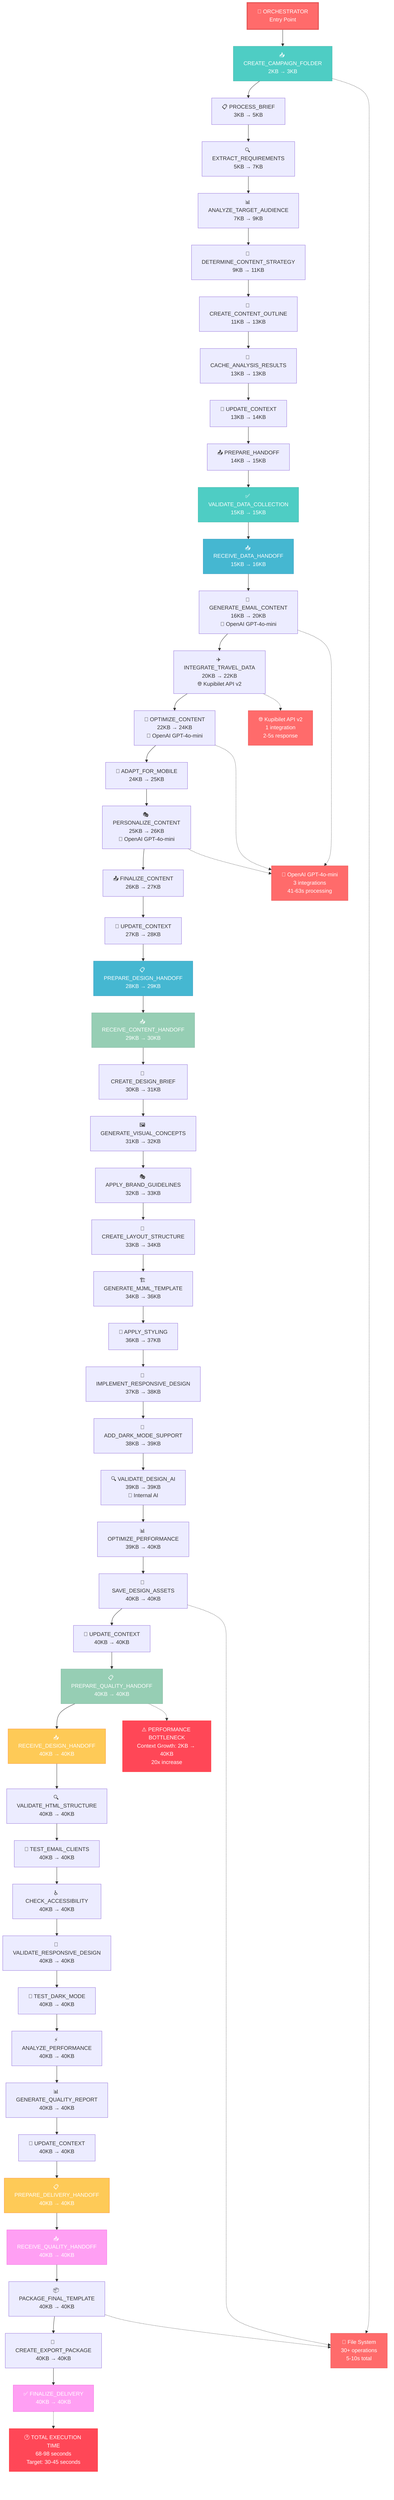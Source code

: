 graph TD
    %% ORCHESTRATOR
    OR["🎯 ORCHESTRATOR<br/>Entry Point"]
    
    %% DATA COLLECTION SPECIALIST (10 functions)
    OR --> DC1["📥 CREATE_CAMPAIGN_FOLDER<br/>2KB → 3KB"]
    DC1 --> DC2["📋 PROCESS_BRIEF<br/>3KB → 5KB"]
    DC2 --> DC3["🔍 EXTRACT_REQUIREMENTS<br/>5KB → 7KB"]
    DC3 --> DC4["📊 ANALYZE_TARGET_AUDIENCE<br/>7KB → 9KB"]
    DC4 --> DC5["🎯 DETERMINE_CONTENT_STRATEGY<br/>9KB → 11KB"]
    DC5 --> DC6["📝 CREATE_CONTENT_OUTLINE<br/>11KB → 13KB"]
    DC6 --> DC7["💾 CACHE_ANALYSIS_RESULTS<br/>13KB → 13KB"]
    DC7 --> DC8["🔄 UPDATE_CONTEXT<br/>13KB → 14KB"]
    DC8 --> DC9["📤 PREPARE_HANDOFF<br/>14KB → 15KB"]
    DC9 --> DC10["✅ VALIDATE_DATA_COLLECTION<br/>15KB → 15KB"]
    
    %% CONTENT SPECIALIST (9 functions)
    DC10 --> CS1["📥 RECEIVE_DATA_HANDOFF<br/>15KB → 16KB"]
    CS1 --> CS2["🎨 GENERATE_EMAIL_CONTENT<br/>16KB → 20KB<br/>🤖 OpenAI GPT-4o-mini"]
    CS2 --> CS3["✈️ INTEGRATE_TRAVEL_DATA<br/>20KB → 22KB<br/>🌐 Kupibilet API v2"]
    CS3 --> CS4["🔄 OPTIMIZE_CONTENT<br/>22KB → 24KB<br/>🤖 OpenAI GPT-4o-mini"]
    CS4 --> CS5["📱 ADAPT_FOR_MOBILE<br/>24KB → 25KB"]
    CS5 --> CS6["🎭 PERSONALIZE_CONTENT<br/>25KB → 26KB<br/>🤖 OpenAI GPT-4o-mini"]
    CS6 --> CS7["📤 FINALIZE_CONTENT<br/>26KB → 27KB"]
    CS7 --> CS8["🔄 UPDATE_CONTEXT<br/>27KB → 28KB"]
    CS8 --> CS9["📋 PREPARE_DESIGN_HANDOFF<br/>28KB → 29KB"]
    
    %% DESIGN SPECIALIST V3 (14 functions)
    CS9 --> DS1["📥 RECEIVE_CONTENT_HANDOFF<br/>29KB → 30KB"]
    DS1 --> DS2["🎨 CREATE_DESIGN_BRIEF<br/>30KB → 31KB"]
    DS2 --> DS3["🖼️ GENERATE_VISUAL_CONCEPTS<br/>31KB → 32KB"]
    DS3 --> DS4["🎭 APPLY_BRAND_GUIDELINES<br/>32KB → 33KB"]
    DS4 --> DS5["📐 CREATE_LAYOUT_STRUCTURE<br/>33KB → 34KB"]
    DS5 --> DS6["🏗️ GENERATE_MJML_TEMPLATE<br/>34KB → 36KB"]
    DS6 --> DS7["🎨 APPLY_STYLING<br/>36KB → 37KB"]
    DS7 --> DS8["📱 IMPLEMENT_RESPONSIVE_DESIGN<br/>37KB → 38KB"]
    DS8 --> DS9["🌙 ADD_DARK_MODE_SUPPORT<br/>38KB → 39KB"]
    DS9 --> DS10["🔍 VALIDATE_DESIGN_AI<br/>39KB → 39KB<br/>🤖 Internal AI"]
    DS10 --> DS11["📊 OPTIMIZE_PERFORMANCE<br/>39KB → 40KB"]
    DS11 --> DS12["💾 SAVE_DESIGN_ASSETS<br/>40KB → 40KB"]
    DS12 --> DS13["🔄 UPDATE_CONTEXT<br/>40KB → 40KB"]
    DS13 --> DS14["📋 PREPARE_QUALITY_HANDOFF<br/>40KB → 40KB"]
    
    %% QUALITY SPECIALIST (10 functions)
    DS14 --> QS1["📥 RECEIVE_DESIGN_HANDOFF<br/>40KB → 40KB"]
    QS1 --> QS2["🔍 VALIDATE_HTML_STRUCTURE<br/>40KB → 40KB"]
    QS2 --> QS3["📧 TEST_EMAIL_CLIENTS<br/>40KB → 40KB"]
    QS3 --> QS4["♿ CHECK_ACCESSIBILITY<br/>40KB → 40KB"]
    QS4 --> QS5["📱 VALIDATE_RESPONSIVE_DESIGN<br/>40KB → 40KB"]
    QS5 --> QS6["🌙 TEST_DARK_MODE<br/>40KB → 40KB"]
    QS6 --> QS7["⚡ ANALYZE_PERFORMANCE<br/>40KB → 40KB"]
    QS7 --> QS8["📊 GENERATE_QUALITY_REPORT<br/>40KB → 40KB"]
    QS8 --> QS9["🔄 UPDATE_CONTEXT<br/>40KB → 40KB"]
    QS9 --> QS10["📋 PREPARE_DELIVERY_HANDOFF<br/>40KB → 40KB"]
    
    %% DELIVERY SPECIALIST (4 functions)
    QS10 --> DL1["📥 RECEIVE_QUALITY_HANDOFF<br/>40KB → 40KB"]
    DL1 --> DL2["📦 PACKAGE_FINAL_TEMPLATE<br/>40KB → 40KB"]
    DL2 --> DL3["📁 CREATE_EXPORT_PACKAGE<br/>40KB → 40KB"]
    DL3 --> DL4["✅ FINALIZE_DELIVERY<br/>40KB → 40KB"]
    
    %% EXTERNAL INTEGRATIONS
    EXT1["🤖 OpenAI GPT-4o-mini<br/>3 integrations<br/>41-63s processing"]
    EXT2["🌐 Kupibilet API v2<br/>1 integration<br/>2-5s response"]
    EXT3["💾 File System<br/>30+ operations<br/>5-10s total"]
    
    CS2 -.-> EXT1
    CS4 -.-> EXT1
    CS6 -.-> EXT1
    CS3 -.-> EXT2
    DC1 -.-> EXT3
    DS12 -.-> EXT3
    DL2 -.-> EXT3
    
    %% PERFORMANCE INDICATORS
    PERF1["⚠️ PERFORMANCE BOTTLENECK<br/>Context Growth: 2KB → 40KB<br/>20x increase"]
    PERF2["🕐 TOTAL EXECUTION TIME<br/>68-98 seconds<br/>Target: 30-45 seconds"]
    
    DS14 -.-> PERF1
    DL4 -.-> PERF2
    
    %% STYLING
    style OR fill:#ff6b6b,stroke:#e55555,color:white,stroke-width:3px
    style DC1 fill:#4ecdc4,stroke:#45b7aa,color:white
    style DC10 fill:#4ecdc4,stroke:#45b7aa,color:white
    style CS1 fill:#45b7d1,stroke:#3a9bc1,color:white
    style CS9 fill:#45b7d1,stroke:#3a9bc1,color:white
    style DS1 fill:#96ceb4,stroke:#85b7a3,color:white
    style DS14 fill:#96ceb4,stroke:#85b7a3,color:white
    style QS1 fill:#feca57,stroke:#fd9644,color:white
    style QS10 fill:#feca57,stroke:#fd9644,color:white
    style DL1 fill:#ff9ff3,stroke:#f368e0,color:white
    style DL4 fill:#ff9ff3,stroke:#f368e0,color:white
    style EXT1 fill:#ff6b6b,stroke:#e55555,color:white
    style EXT2 fill:#ff6b6b,stroke:#e55555,color:white
    style EXT3 fill:#ff6b6b,stroke:#e55555,color:white
    style PERF1 fill:#ff4757,stroke:#ff3838,color:white
    style PERF2 fill:#ff4757,stroke:#ff3838,color:white